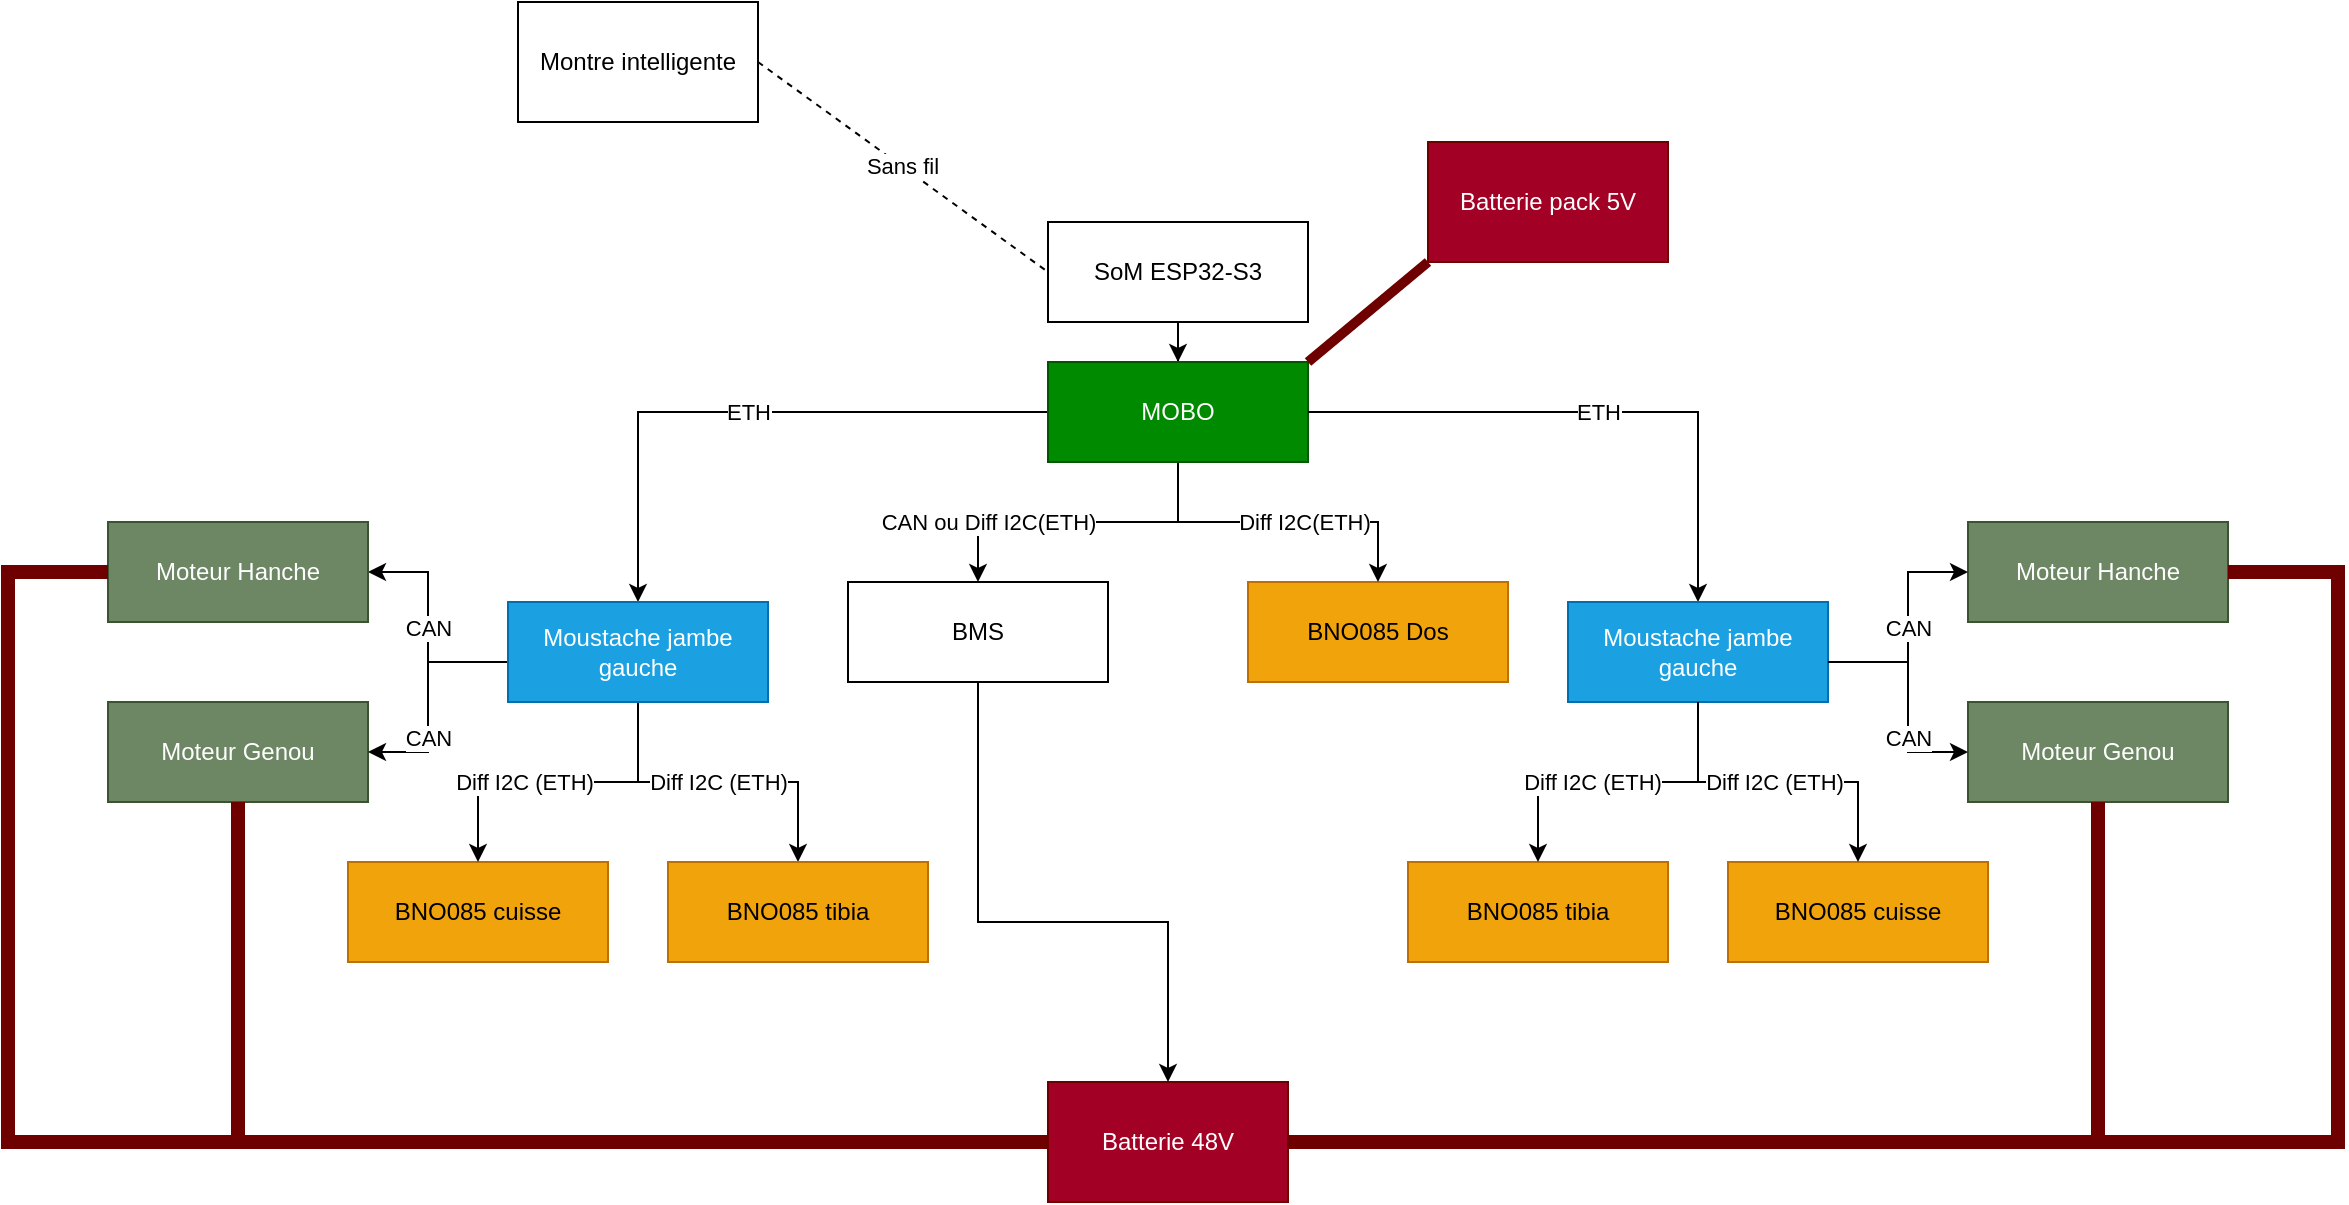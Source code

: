 <mxfile version="23.0.2" type="device">
  <diagram name="Page-1" id="DD-IvgS3TOkJKNBWbfsZ">
    <mxGraphModel dx="2294" dy="1066" grid="1" gridSize="10" guides="1" tooltips="1" connect="1" arrows="1" fold="1" page="1" pageScale="1" pageWidth="827" pageHeight="1169" math="0" shadow="0">
      <root>
        <mxCell id="0" />
        <mxCell id="1" parent="0" />
        <mxCell id="JzmQsRfm4UZ02VzO3dNn-3" value="" style="edgeStyle=orthogonalEdgeStyle;rounded=0;orthogonalLoop=1;jettySize=auto;html=1;" edge="1" parent="1" source="JzmQsRfm4UZ02VzO3dNn-1" target="JzmQsRfm4UZ02VzO3dNn-2">
          <mxGeometry relative="1" as="geometry" />
        </mxCell>
        <mxCell id="JzmQsRfm4UZ02VzO3dNn-1" value="SoM ESP32-S3" style="rounded=0;whiteSpace=wrap;html=1;" vertex="1" parent="1">
          <mxGeometry x="340" y="170" width="130" height="50" as="geometry" />
        </mxCell>
        <mxCell id="JzmQsRfm4UZ02VzO3dNn-5" value="ETH" style="edgeStyle=orthogonalEdgeStyle;rounded=0;orthogonalLoop=1;jettySize=auto;html=1;" edge="1" parent="1" source="JzmQsRfm4UZ02VzO3dNn-2" target="JzmQsRfm4UZ02VzO3dNn-4">
          <mxGeometry relative="1" as="geometry" />
        </mxCell>
        <mxCell id="JzmQsRfm4UZ02VzO3dNn-32" value="CAN ou Diff I2C(ETH)" style="edgeStyle=orthogonalEdgeStyle;rounded=0;orthogonalLoop=1;jettySize=auto;html=1;" edge="1" parent="1" source="JzmQsRfm4UZ02VzO3dNn-2" target="JzmQsRfm4UZ02VzO3dNn-31">
          <mxGeometry x="0.563" relative="1" as="geometry">
            <mxPoint as="offset" />
          </mxGeometry>
        </mxCell>
        <mxCell id="JzmQsRfm4UZ02VzO3dNn-2" value="MOBO" style="rounded=0;whiteSpace=wrap;html=1;fillColor=#008a00;fontColor=#ffffff;strokeColor=#005700;" vertex="1" parent="1">
          <mxGeometry x="340" y="240" width="130" height="50" as="geometry" />
        </mxCell>
        <mxCell id="JzmQsRfm4UZ02VzO3dNn-9" value="Diff I2C (ETH)" style="edgeStyle=orthogonalEdgeStyle;rounded=0;orthogonalLoop=1;jettySize=auto;html=1;" edge="1" parent="1" source="JzmQsRfm4UZ02VzO3dNn-4" target="JzmQsRfm4UZ02VzO3dNn-8">
          <mxGeometry relative="1" as="geometry" />
        </mxCell>
        <mxCell id="JzmQsRfm4UZ02VzO3dNn-12" value="CAN" style="edgeStyle=orthogonalEdgeStyle;rounded=0;orthogonalLoop=1;jettySize=auto;html=1;" edge="1" parent="1" source="JzmQsRfm4UZ02VzO3dNn-4" target="JzmQsRfm4UZ02VzO3dNn-11">
          <mxGeometry relative="1" as="geometry">
            <Array as="points">
              <mxPoint x="30" y="390" />
              <mxPoint x="30" y="345" />
            </Array>
          </mxGeometry>
        </mxCell>
        <mxCell id="JzmQsRfm4UZ02VzO3dNn-4" value="Moustache jambe gauche" style="rounded=0;whiteSpace=wrap;html=1;fillColor=#1ba1e2;strokeColor=#006EAF;fontColor=#ffffff;" vertex="1" parent="1">
          <mxGeometry x="70" y="360" width="130" height="50" as="geometry" />
        </mxCell>
        <mxCell id="JzmQsRfm4UZ02VzO3dNn-8" value="BNO085 tibia" style="rounded=0;whiteSpace=wrap;html=1;fillColor=#f0a30a;fontColor=#000000;strokeColor=#BD7000;" vertex="1" parent="1">
          <mxGeometry x="150" y="490" width="130" height="50" as="geometry" />
        </mxCell>
        <mxCell id="JzmQsRfm4UZ02VzO3dNn-10" value="BNO085 cuisse" style="rounded=0;whiteSpace=wrap;html=1;fillColor=#f0a30a;fontColor=#000000;strokeColor=#BD7000;" vertex="1" parent="1">
          <mxGeometry x="-10" y="490" width="130" height="50" as="geometry" />
        </mxCell>
        <mxCell id="JzmQsRfm4UZ02VzO3dNn-11" value="Moteur Hanche" style="rounded=0;whiteSpace=wrap;html=1;fillColor=#6d8764;fontColor=#ffffff;strokeColor=#3A5431;" vertex="1" parent="1">
          <mxGeometry x="-130" y="320" width="130" height="50" as="geometry" />
        </mxCell>
        <mxCell id="JzmQsRfm4UZ02VzO3dNn-13" value="Moteur Genou" style="rounded=0;whiteSpace=wrap;html=1;fillColor=#6d8764;fontColor=#ffffff;strokeColor=#3A5431;" vertex="1" parent="1">
          <mxGeometry x="-130" y="410" width="130" height="50" as="geometry" />
        </mxCell>
        <mxCell id="JzmQsRfm4UZ02VzO3dNn-14" value="CAN" style="endArrow=classic;html=1;rounded=0;entryX=1;entryY=0.5;entryDx=0;entryDy=0;" edge="1" parent="1" target="JzmQsRfm4UZ02VzO3dNn-13">
          <mxGeometry width="50" height="50" relative="1" as="geometry">
            <mxPoint x="30" y="390" as="sourcePoint" />
            <mxPoint x="70" y="440" as="targetPoint" />
            <Array as="points">
              <mxPoint x="30" y="435" />
            </Array>
          </mxGeometry>
        </mxCell>
        <mxCell id="JzmQsRfm4UZ02VzO3dNn-15" value="Diff I2C (ETH)" style="endArrow=classic;html=1;rounded=0;entryX=0.5;entryY=0;entryDx=0;entryDy=0;" edge="1" parent="1" target="JzmQsRfm4UZ02VzO3dNn-10">
          <mxGeometry width="50" height="50" relative="1" as="geometry">
            <mxPoint x="140" y="450" as="sourcePoint" />
            <mxPoint x="100" y="430" as="targetPoint" />
            <Array as="points">
              <mxPoint x="55" y="450" />
            </Array>
          </mxGeometry>
        </mxCell>
        <mxCell id="JzmQsRfm4UZ02VzO3dNn-26" value="ETH" style="endArrow=classic;html=1;rounded=0;exitX=1;exitY=0.5;exitDx=0;exitDy=0;entryX=0.5;entryY=0;entryDx=0;entryDy=0;" edge="1" parent="1" source="JzmQsRfm4UZ02VzO3dNn-2" target="JzmQsRfm4UZ02VzO3dNn-18">
          <mxGeometry width="50" height="50" relative="1" as="geometry">
            <mxPoint x="580" y="300" as="sourcePoint" />
            <mxPoint x="630" y="250" as="targetPoint" />
            <Array as="points">
              <mxPoint x="665" y="265" />
            </Array>
          </mxGeometry>
        </mxCell>
        <mxCell id="JzmQsRfm4UZ02VzO3dNn-27" value="Montre intelligente" style="rounded=0;whiteSpace=wrap;html=1;" vertex="1" parent="1">
          <mxGeometry x="75" y="60" width="120" height="60" as="geometry" />
        </mxCell>
        <mxCell id="JzmQsRfm4UZ02VzO3dNn-28" value="Sans fil" style="endArrow=none;dashed=1;html=1;rounded=0;exitX=1;exitY=0.5;exitDx=0;exitDy=0;entryX=0;entryY=0.5;entryDx=0;entryDy=0;" edge="1" parent="1" source="JzmQsRfm4UZ02VzO3dNn-27" target="JzmQsRfm4UZ02VzO3dNn-1">
          <mxGeometry width="50" height="50" relative="1" as="geometry">
            <mxPoint x="260" y="140" as="sourcePoint" />
            <mxPoint x="310" y="90" as="targetPoint" />
          </mxGeometry>
        </mxCell>
        <mxCell id="JzmQsRfm4UZ02VzO3dNn-31" value="BMS" style="rounded=0;whiteSpace=wrap;html=1;" vertex="1" parent="1">
          <mxGeometry x="240" y="350" width="130" height="50" as="geometry" />
        </mxCell>
        <mxCell id="JzmQsRfm4UZ02VzO3dNn-33" value="BNO085 Dos" style="rounded=0;whiteSpace=wrap;html=1;fillColor=#f0a30a;fontColor=#000000;strokeColor=#BD7000;" vertex="1" parent="1">
          <mxGeometry x="440" y="350" width="130" height="50" as="geometry" />
        </mxCell>
        <mxCell id="JzmQsRfm4UZ02VzO3dNn-34" value="Diff I2C(ETH)" style="endArrow=classic;html=1;rounded=0;entryX=0.5;entryY=0;entryDx=0;entryDy=0;" edge="1" parent="1" target="JzmQsRfm4UZ02VzO3dNn-33">
          <mxGeometry width="50" height="50" relative="1" as="geometry">
            <mxPoint x="400" y="320" as="sourcePoint" />
            <mxPoint x="450" y="370" as="targetPoint" />
            <Array as="points">
              <mxPoint x="505" y="320" />
            </Array>
          </mxGeometry>
        </mxCell>
        <mxCell id="JzmQsRfm4UZ02VzO3dNn-37" value="Batterie pack 5V" style="rounded=0;whiteSpace=wrap;html=1;fillColor=#a20025;fontColor=#ffffff;strokeColor=#6F0000;" vertex="1" parent="1">
          <mxGeometry x="530" y="130" width="120" height="60" as="geometry" />
        </mxCell>
        <mxCell id="JzmQsRfm4UZ02VzO3dNn-18" value="Moustache jambe gauche" style="rounded=0;whiteSpace=wrap;html=1;fillColor=#1ba1e2;strokeColor=#006EAF;fontColor=#ffffff;" vertex="1" parent="1">
          <mxGeometry x="600" y="360" width="130" height="50" as="geometry" />
        </mxCell>
        <mxCell id="JzmQsRfm4UZ02VzO3dNn-19" value="BNO085 tibia" style="rounded=0;whiteSpace=wrap;html=1;fillColor=#f0a30a;fontColor=#000000;strokeColor=#BD7000;" vertex="1" parent="1">
          <mxGeometry x="520" y="490" width="130" height="50" as="geometry" />
        </mxCell>
        <mxCell id="JzmQsRfm4UZ02VzO3dNn-16" value="" style="edgeStyle=orthogonalEdgeStyle;rounded=0;orthogonalLoop=1;jettySize=auto;html=1;" edge="1" parent="1" source="JzmQsRfm4UZ02VzO3dNn-18" target="JzmQsRfm4UZ02VzO3dNn-19">
          <mxGeometry relative="1" as="geometry" />
        </mxCell>
        <mxCell id="JzmQsRfm4UZ02VzO3dNn-29" value="Diff I2C (ETH)" style="edgeLabel;html=1;align=center;verticalAlign=middle;resizable=0;points=[];" vertex="1" connectable="0" parent="JzmQsRfm4UZ02VzO3dNn-16">
          <mxGeometry x="0.163" relative="1" as="geometry">
            <mxPoint as="offset" />
          </mxGeometry>
        </mxCell>
        <mxCell id="JzmQsRfm4UZ02VzO3dNn-20" value="BNO085 cuisse" style="rounded=0;whiteSpace=wrap;html=1;fillColor=#f0a30a;fontColor=#000000;strokeColor=#BD7000;" vertex="1" parent="1">
          <mxGeometry x="680" y="490" width="130" height="50" as="geometry" />
        </mxCell>
        <mxCell id="JzmQsRfm4UZ02VzO3dNn-21" value="Moteur Hanche" style="rounded=0;whiteSpace=wrap;html=1;fillColor=#6d8764;fontColor=#ffffff;strokeColor=#3A5431;" vertex="1" parent="1">
          <mxGeometry x="800" y="320" width="130" height="50" as="geometry" />
        </mxCell>
        <mxCell id="JzmQsRfm4UZ02VzO3dNn-17" value="CAN" style="edgeStyle=orthogonalEdgeStyle;rounded=0;orthogonalLoop=1;jettySize=auto;html=1;" edge="1" parent="1" source="JzmQsRfm4UZ02VzO3dNn-18" target="JzmQsRfm4UZ02VzO3dNn-21">
          <mxGeometry relative="1" as="geometry">
            <Array as="points">
              <mxPoint x="770" y="390" />
              <mxPoint x="770" y="345" />
            </Array>
          </mxGeometry>
        </mxCell>
        <mxCell id="JzmQsRfm4UZ02VzO3dNn-22" value="Moteur Genou" style="rounded=0;whiteSpace=wrap;html=1;fillColor=#6d8764;fontColor=#ffffff;strokeColor=#3A5431;" vertex="1" parent="1">
          <mxGeometry x="800" y="410" width="130" height="50" as="geometry" />
        </mxCell>
        <mxCell id="JzmQsRfm4UZ02VzO3dNn-23" value="CAN" style="endArrow=classic;html=1;rounded=0;entryX=0;entryY=0.5;entryDx=0;entryDy=0;" edge="1" parent="1" target="JzmQsRfm4UZ02VzO3dNn-22">
          <mxGeometry width="50" height="50" relative="1" as="geometry">
            <mxPoint x="770" y="390" as="sourcePoint" />
            <mxPoint x="730" y="440" as="targetPoint" />
            <Array as="points">
              <mxPoint x="770" y="435" />
            </Array>
          </mxGeometry>
        </mxCell>
        <mxCell id="JzmQsRfm4UZ02VzO3dNn-24" value="" style="endArrow=classic;html=1;rounded=0;entryX=0.5;entryY=0;entryDx=0;entryDy=0;" edge="1" parent="1" target="JzmQsRfm4UZ02VzO3dNn-20">
          <mxGeometry width="50" height="50" relative="1" as="geometry">
            <mxPoint x="660" y="450" as="sourcePoint" />
            <mxPoint x="700" y="430" as="targetPoint" />
            <Array as="points">
              <mxPoint x="745" y="450" />
            </Array>
          </mxGeometry>
        </mxCell>
        <mxCell id="JzmQsRfm4UZ02VzO3dNn-30" value="Diff I2C (ETH)" style="edgeLabel;html=1;align=center;verticalAlign=middle;resizable=0;points=[];" vertex="1" connectable="0" parent="JzmQsRfm4UZ02VzO3dNn-24">
          <mxGeometry x="-0.319" relative="1" as="geometry">
            <mxPoint as="offset" />
          </mxGeometry>
        </mxCell>
        <mxCell id="JzmQsRfm4UZ02VzO3dNn-38" value="Batterie 48V" style="rounded=0;whiteSpace=wrap;html=1;fillColor=#a20025;fontColor=#ffffff;strokeColor=#6F0000;" vertex="1" parent="1">
          <mxGeometry x="340" y="600" width="120" height="60" as="geometry" />
        </mxCell>
        <mxCell id="JzmQsRfm4UZ02VzO3dNn-40" value="" style="endArrow=classic;html=1;rounded=0;exitX=0.5;exitY=1;exitDx=0;exitDy=0;entryX=0.5;entryY=0;entryDx=0;entryDy=0;" edge="1" parent="1" source="JzmQsRfm4UZ02VzO3dNn-31" target="JzmQsRfm4UZ02VzO3dNn-38">
          <mxGeometry width="50" height="50" relative="1" as="geometry">
            <mxPoint x="250" y="660" as="sourcePoint" />
            <mxPoint x="300" y="610" as="targetPoint" />
            <Array as="points">
              <mxPoint x="305" y="520" />
              <mxPoint x="400" y="520" />
            </Array>
          </mxGeometry>
        </mxCell>
        <mxCell id="JzmQsRfm4UZ02VzO3dNn-41" value="" style="endArrow=none;html=1;rounded=0;entryX=0;entryY=0.5;entryDx=0;entryDy=0;exitX=0.5;exitY=1;exitDx=0;exitDy=0;fillColor=#a20025;strokeColor=#6F0000;strokeWidth=7;" edge="1" parent="1" source="JzmQsRfm4UZ02VzO3dNn-13" target="JzmQsRfm4UZ02VzO3dNn-38">
          <mxGeometry width="50" height="50" relative="1" as="geometry">
            <mxPoint x="-60" y="630" as="sourcePoint" />
            <mxPoint x="220" y="630" as="targetPoint" />
            <Array as="points">
              <mxPoint x="-65" y="630" />
            </Array>
          </mxGeometry>
        </mxCell>
        <mxCell id="JzmQsRfm4UZ02VzO3dNn-43" value="" style="endArrow=none;html=1;rounded=0;entryX=0;entryY=0.5;entryDx=0;entryDy=0;fillColor=#a20025;strokeColor=#6F0000;strokeWidth=7;exitX=0;exitY=0.5;exitDx=0;exitDy=0;" edge="1" parent="1" source="JzmQsRfm4UZ02VzO3dNn-11">
          <mxGeometry width="50" height="50" relative="1" as="geometry">
            <mxPoint x="-180" y="350" as="sourcePoint" />
            <mxPoint x="-65" y="630" as="targetPoint" />
            <Array as="points">
              <mxPoint x="-180" y="345" />
              <mxPoint x="-180" y="630" />
            </Array>
          </mxGeometry>
        </mxCell>
        <mxCell id="JzmQsRfm4UZ02VzO3dNn-46" value="" style="endArrow=none;html=1;rounded=0;entryX=0;entryY=0.5;entryDx=0;entryDy=0;exitX=0.5;exitY=1;exitDx=0;exitDy=0;fillColor=#a20025;strokeColor=#6F0000;strokeWidth=7;" edge="1" parent="1">
          <mxGeometry width="50" height="50" relative="1" as="geometry">
            <mxPoint x="865" y="460" as="sourcePoint" />
            <mxPoint x="460" y="630" as="targetPoint" />
            <Array as="points">
              <mxPoint x="865" y="630" />
            </Array>
          </mxGeometry>
        </mxCell>
        <mxCell id="JzmQsRfm4UZ02VzO3dNn-47" value="" style="endArrow=none;html=1;rounded=0;fillColor=#a20025;strokeColor=#6F0000;strokeWidth=7;exitX=1;exitY=0.5;exitDx=0;exitDy=0;" edge="1" parent="1" source="JzmQsRfm4UZ02VzO3dNn-21">
          <mxGeometry width="50" height="50" relative="1" as="geometry">
            <mxPoint x="935" y="350" as="sourcePoint" />
            <mxPoint x="860" y="630" as="targetPoint" />
            <Array as="points">
              <mxPoint x="985" y="345" />
              <mxPoint x="985" y="630" />
            </Array>
          </mxGeometry>
        </mxCell>
        <mxCell id="JzmQsRfm4UZ02VzO3dNn-49" value="" style="endArrow=none;html=1;rounded=0;exitX=1;exitY=0;exitDx=0;exitDy=0;entryX=0;entryY=1;entryDx=0;entryDy=0;fillColor=#a20025;strokeColor=#6F0000;strokeWidth=5;" edge="1" parent="1" source="JzmQsRfm4UZ02VzO3dNn-2" target="JzmQsRfm4UZ02VzO3dNn-37">
          <mxGeometry width="50" height="50" relative="1" as="geometry">
            <mxPoint x="500" y="280" as="sourcePoint" />
            <mxPoint x="550" y="230" as="targetPoint" />
          </mxGeometry>
        </mxCell>
      </root>
    </mxGraphModel>
  </diagram>
</mxfile>
